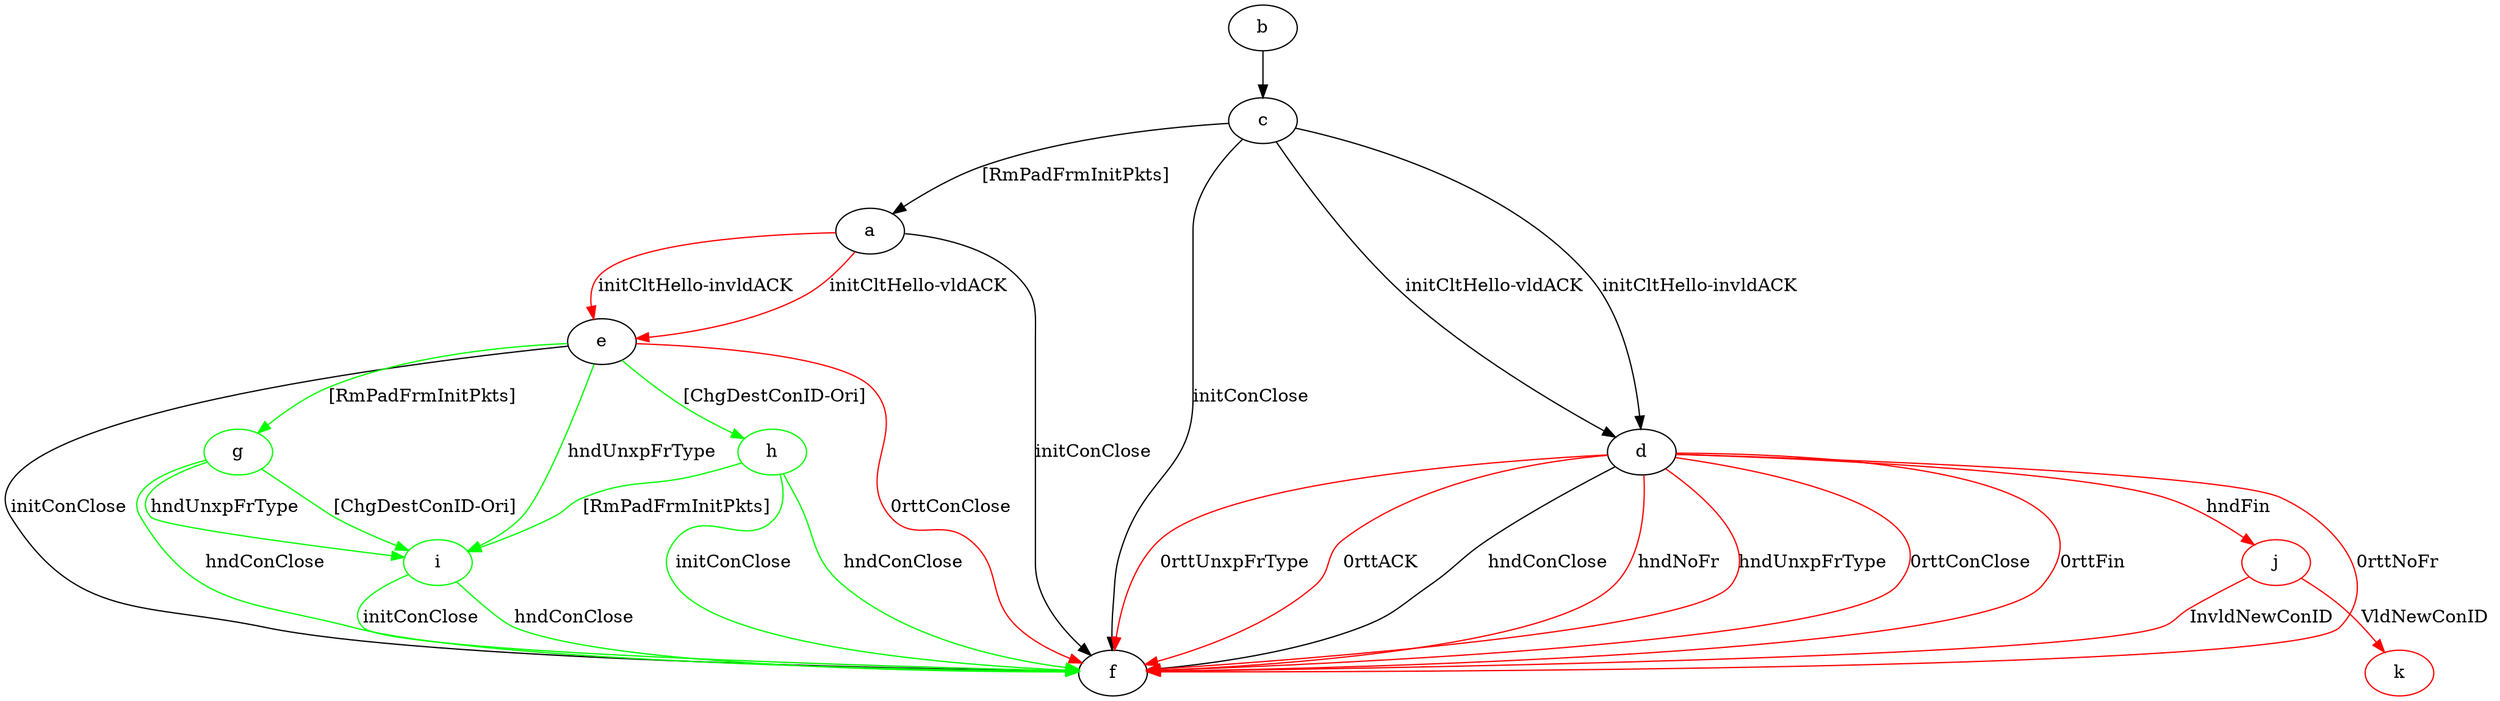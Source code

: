 digraph "" {
	a -> e	[key=0,
		color=red,
		label="initCltHello-vldACK "];
	a -> e	[key=1,
		color=red,
		label="initCltHello-invldACK "];
	a -> f	[key=0,
		label="initConClose "];
	b -> c	[key=0];
	c -> a	[key=0,
		label="[RmPadFrmInitPkts] "];
	c -> d	[key=0,
		label="initCltHello-vldACK "];
	c -> d	[key=1,
		label="initCltHello-invldACK "];
	c -> f	[key=0,
		label="initConClose "];
	d -> f	[key=0,
		label="hndConClose "];
	d -> f	[key=1,
		color=red,
		label="hndNoFr "];
	d -> f	[key=2,
		color=red,
		label="hndUnxpFrType "];
	d -> f	[key=3,
		color=red,
		label="0rttConClose "];
	d -> f	[key=4,
		color=red,
		label="0rttFin "];
	d -> f	[key=5,
		color=red,
		label="0rttNoFr "];
	d -> f	[key=6,
		color=red,
		label="0rttUnxpFrType "];
	d -> f	[key=7,
		color=red,
		label="0rttACK "];
	j	[color=red];
	d -> j	[key=0,
		color=red,
		label="hndFin "];
	e -> f	[key=0,
		label="initConClose "];
	e -> f	[key=1,
		color=red,
		label="0rttConClose "];
	g	[color=green];
	e -> g	[key=0,
		color=green,
		label="[RmPadFrmInitPkts] "];
	h	[color=green];
	e -> h	[key=0,
		color=green,
		label="[ChgDestConID-Ori] "];
	i	[color=green];
	e -> i	[key=0,
		color=green,
		label="hndUnxpFrType "];
	g -> f	[key=0,
		color=green,
		label="hndConClose "];
	g -> i	[key=0,
		color=green,
		label="hndUnxpFrType "];
	g -> i	[key=1,
		color=green,
		label="[ChgDestConID-Ori] "];
	h -> f	[key=0,
		color=green,
		label="initConClose "];
	h -> f	[key=1,
		color=green,
		label="hndConClose "];
	h -> i	[key=0,
		color=green,
		label="[RmPadFrmInitPkts] "];
	i -> f	[key=0,
		color=green,
		label="initConClose "];
	i -> f	[key=1,
		color=green,
		label="hndConClose "];
	j -> f	[key=0,
		color=red,
		label="InvldNewConID "];
	k	[color=red];
	j -> k	[key=0,
		color=red,
		label="VldNewConID "];
}
